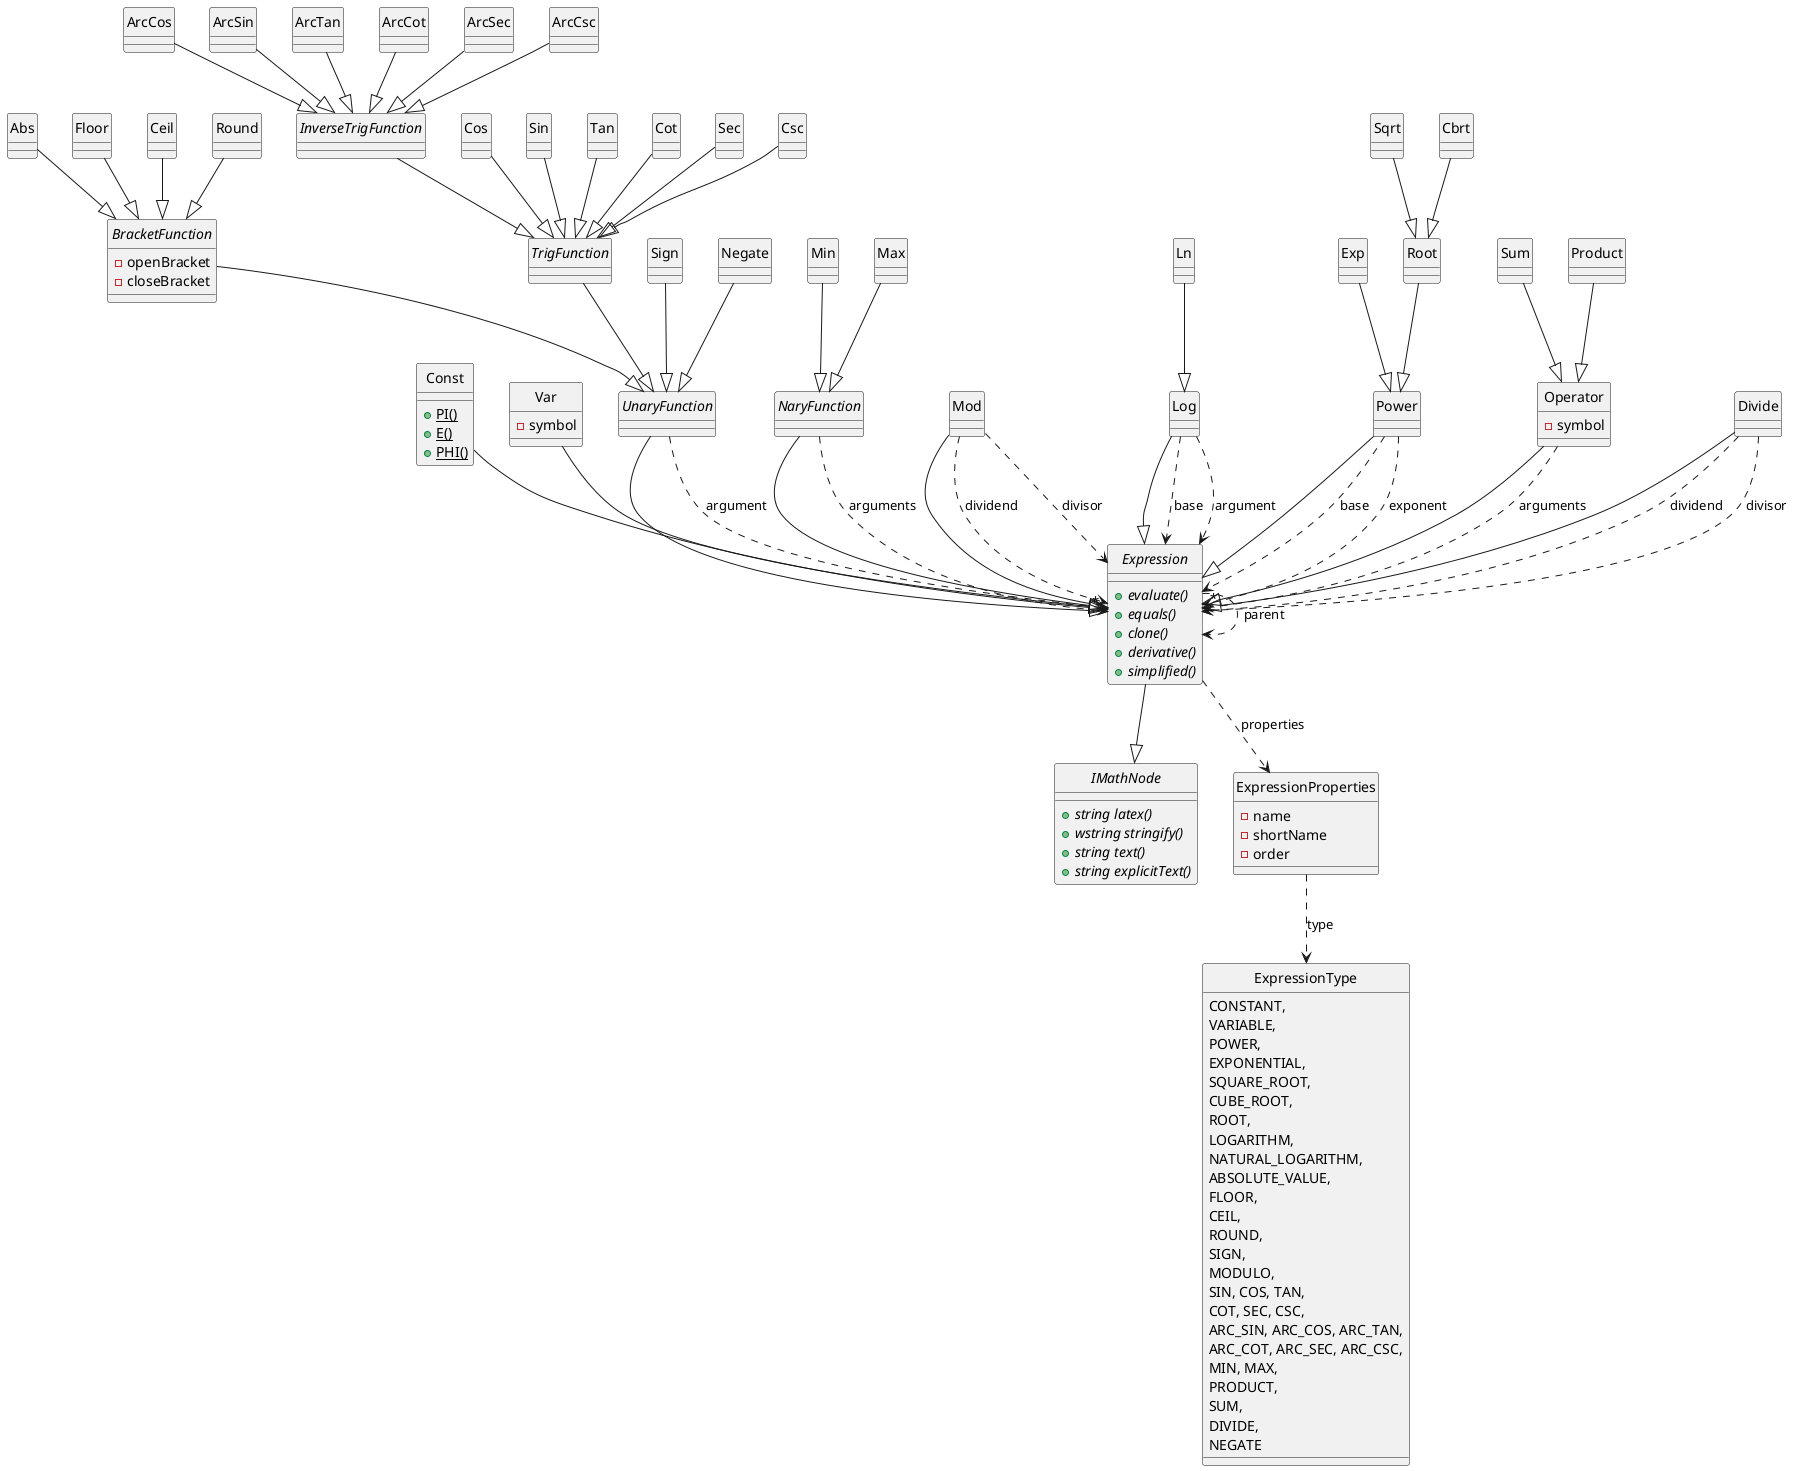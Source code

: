 @startuml
skinparam style strictuml

interface IMathNode {
    + {abstract} string latex()
    + {abstract} wstring stringify()
    + {abstract} string text()
    + {abstract} string explicitText()
}

abstract class Expression {
    + {abstract} evaluate()
    + {abstract} equals()
    + {abstract} clone()
    + {abstract} derivative()
    + {abstract} simplified()
}

class Const {
    + {static} PI()
    + {static} E()
    + {static} PHI()
}
class Var {
    - symbol
}

abstract class UnaryFunction {}
abstract class NaryFunction {}

abstract class BracketFunction {
    - openBracket
    - closeBracket
}
abstract class TrigFunction {}
abstract class InverseTrigFunction {}

class Cos {}
class Sin {}
class Tan {}
class Cot {}
class Sec {}
class Csc {}
class ArcCos {}
class ArcSin {}
class ArcTan {}
class ArcCot {}
class ArcSec {}
class ArcCsc {}

class Abs {}
class Floor {}
class Ceil {}
class Round {}
class Sign {}
class Mod {}

class Log {}
class Ln {}
class Power {}
class Exp {}

class Sqrt {}
class Cbrt {}
class Root {}

class Min {}
class Max {}

class Operator {
    - symbol
}
class Sum {}
class Product {}
class Negate {}
class Divide {}

class ExpressionProperties {
    - name
    - shortName
    - order
}
enum ExpressionType {
    CONSTANT,
    VARIABLE,
    POWER,
    EXPONENTIAL,
    SQUARE_ROOT,
    CUBE_ROOT,
    ROOT,
    LOGARITHM,
    NATURAL_LOGARITHM,
    ABSOLUTE_VALUE,
    FLOOR,
    CEIL,
    ROUND,
    SIGN,
    MODULO,
    SIN, COS, TAN,
    COT, SEC, CSC,
    ARC_SIN, ARC_COS, ARC_TAN,
    ARC_COT, ARC_SEC, ARC_CSC,
    MIN, MAX,
    PRODUCT,
    SUM,
    DIVIDE,
    NEGATE
}

Const --|> Expression
Var --|> Expression

UnaryFunction --|> Expression
NaryFunction --|> Expression

BracketFunction --|> UnaryFunction
TrigFunction --|> UnaryFunction
InverseTrigFunction --|> TrigFunction

Cos --|> TrigFunction
Sin --|> TrigFunction
Tan --|> TrigFunction
Cot --|> TrigFunction
Sec --|> TrigFunction
Csc --|> TrigFunction
ArcCos --|> InverseTrigFunction
ArcSin --|> InverseTrigFunction
ArcTan --|> InverseTrigFunction
ArcCot --|> InverseTrigFunction
ArcSec --|> InverseTrigFunction
ArcCsc --|> InverseTrigFunction

Abs --|> BracketFunction
Floor --|> BracketFunction
Ceil --|> BracketFunction
Round --|> BracketFunction
Sign --|> UnaryFunction
Mod --|> Expression

Log --|> Expression
Ln --|> Log
Power --|> Expression
Exp --|> Power

Root --|> Power
Sqrt --|> Root
Cbrt --|> Root

Min --|> NaryFunction
Max --|> NaryFunction

Operator --|> Expression
Sum --|> Operator
Product --|> Operator
Negate --|> UnaryFunction
Divide --|> Expression

ExpressionProperties ..> ExpressionType : type
Expression ..> ExpressionProperties : properties
Expression ..> Expression : parent
Expression --|> IMathNode

Divide ..> Expression : dividend
Divide ..> Expression : divisor

Mod ..> Expression : dividend
Mod ..> Expression : divisor

Log ..> Expression : base
Log ..> Expression : argument

Power ..> Expression : base
Power ..> Expression : exponent

UnaryFunction ..> Expression : argument

NaryFunction ..> "*" Expression : arguments
Operator ..> "*" Expression : arguments

@enduml